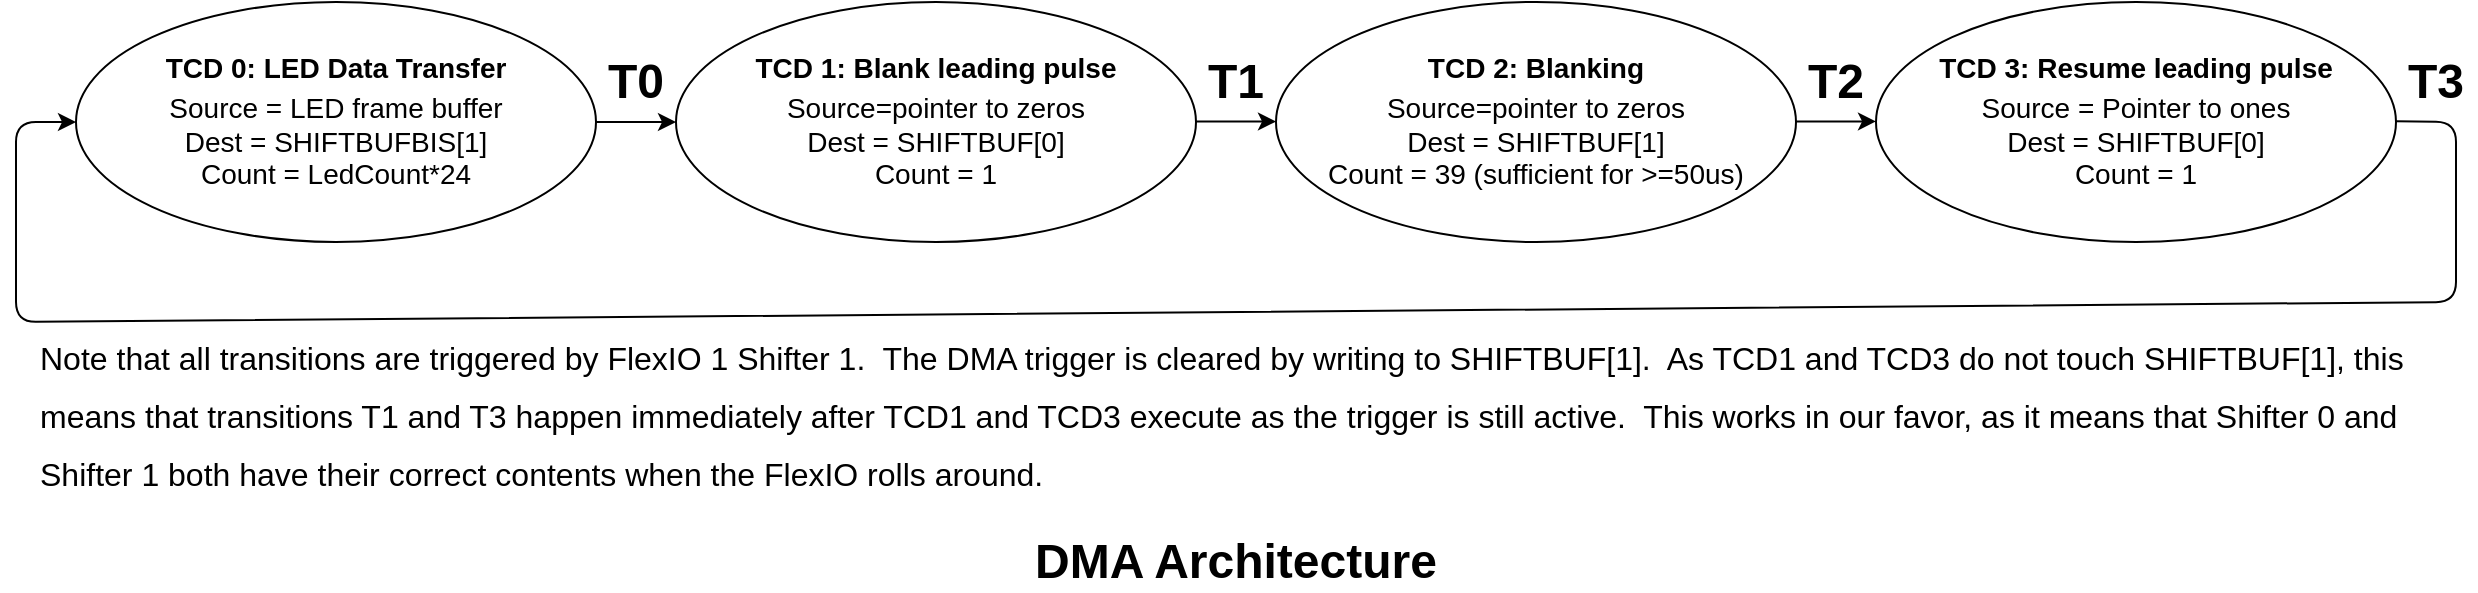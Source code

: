 <mxfile version="12.5.0" type="device"><diagram id="zMdHHGrJSZtKjhyNDhxt" name="Page-1"><mxGraphModel dx="1656" dy="1120" grid="1" gridSize="10" guides="1" tooltips="1" connect="1" arrows="1" fold="1" page="1" pageScale="1" pageWidth="1100" pageHeight="850" math="0" shadow="0"><root><mxCell id="0"/><mxCell id="1" parent="0"/><mxCell id="HZ4cuATQGfqaaVmYHo4V-34" value="DMA Architecture" style="text;html=1;strokeColor=none;fillColor=none;align=center;verticalAlign=middle;whiteSpace=wrap;rounded=0;fontStyle=1;fontSize=24;" vertex="1" parent="1"><mxGeometry x="480" y="490" width="320" height="20" as="geometry"/></mxCell><mxCell id="HZ4cuATQGfqaaVmYHo4V-98" value="&lt;div style=&quot;text-align: left&quot;&gt;&lt;br&gt;&lt;/div&gt;" style="ellipse;whiteSpace=wrap;html=1;fillColor=none;fontSize=24;align=center;" vertex="1" parent="1"><mxGeometry x="60" y="220" width="260" height="120" as="geometry"/></mxCell><mxCell id="HZ4cuATQGfqaaVmYHo4V-99" value="&lt;div style=&quot;font-size: 24px&quot;&gt;&lt;span style=&quot;font-size: 14px&quot;&gt;TCD 0: LED Data Transfer&lt;/span&gt;&lt;/div&gt;&lt;span style=&quot;font-weight: 400&quot;&gt;&lt;div&gt;&lt;span&gt;Source = LED frame buffer&lt;/span&gt;&lt;/div&gt;&lt;/span&gt;&lt;span style=&quot;font-weight: 400&quot;&gt;&lt;div&gt;&lt;span&gt;Dest = SHIFTBUFBIS[1]&lt;/span&gt;&lt;/div&gt;&lt;div&gt;&lt;span&gt;Count = LedCount*24&lt;/span&gt;&lt;/div&gt;&lt;/span&gt;" style="text;html=1;strokeColor=none;fillColor=none;align=center;verticalAlign=middle;whiteSpace=wrap;rounded=0;fontStyle=1;fontSize=14;" vertex="1" parent="1"><mxGeometry x="95" y="230" width="190" height="90" as="geometry"/></mxCell><mxCell id="HZ4cuATQGfqaaVmYHo4V-100" value="&lt;div style=&quot;text-align: left&quot;&gt;&lt;br&gt;&lt;/div&gt;" style="ellipse;whiteSpace=wrap;html=1;fillColor=none;fontSize=24;align=center;" vertex="1" parent="1"><mxGeometry x="360" y="220" width="260" height="120" as="geometry"/></mxCell><mxCell id="HZ4cuATQGfqaaVmYHo4V-101" value="&lt;div style=&quot;font-size: 24px&quot;&gt;&lt;span style=&quot;font-size: 14px&quot;&gt;TCD 1: Blank leading pulse&lt;/span&gt;&lt;/div&gt;&lt;span style=&quot;font-weight: 400&quot;&gt;&lt;div&gt;&lt;span&gt;Source=pointer to zeros&lt;/span&gt;&lt;/div&gt;&lt;/span&gt;&lt;span style=&quot;font-weight: 400&quot;&gt;&lt;div&gt;&lt;span&gt;Dest = SHIFTBUF[0]&lt;/span&gt;&lt;/div&gt;&lt;div&gt;&lt;span&gt;Count = 1&lt;/span&gt;&lt;/div&gt;&lt;/span&gt;" style="text;html=1;strokeColor=none;fillColor=none;align=center;verticalAlign=middle;whiteSpace=wrap;rounded=0;fontStyle=1;fontSize=14;" vertex="1" parent="1"><mxGeometry x="395" y="230" width="190" height="90" as="geometry"/></mxCell><mxCell id="HZ4cuATQGfqaaVmYHo4V-102" value="&lt;div style=&quot;text-align: left&quot;&gt;&lt;br&gt;&lt;/div&gt;" style="ellipse;whiteSpace=wrap;html=1;fillColor=none;fontSize=24;align=center;" vertex="1" parent="1"><mxGeometry x="660" y="220" width="260" height="120" as="geometry"/></mxCell><mxCell id="HZ4cuATQGfqaaVmYHo4V-103" value="&lt;div style=&quot;font-size: 24px&quot;&gt;&lt;span style=&quot;font-size: 14px&quot;&gt;TCD 2: Blanking&lt;/span&gt;&lt;/div&gt;&lt;span style=&quot;font-weight: 400&quot;&gt;&lt;div&gt;&lt;span&gt;Source=pointer to zeros&lt;/span&gt;&lt;/div&gt;&lt;/span&gt;&lt;span style=&quot;font-weight: 400&quot;&gt;&lt;div&gt;&lt;span&gt;Dest = SHIFTBUF[1]&lt;/span&gt;&lt;/div&gt;&lt;div&gt;&lt;span&gt;Count = 39 (sufficient for &amp;gt;=50us)&lt;/span&gt;&lt;/div&gt;&lt;/span&gt;" style="text;html=1;strokeColor=none;fillColor=none;align=center;verticalAlign=middle;whiteSpace=wrap;rounded=0;fontStyle=1;fontSize=14;" vertex="1" parent="1"><mxGeometry x="670" y="230" width="240" height="90" as="geometry"/></mxCell><mxCell id="HZ4cuATQGfqaaVmYHo4V-104" value="&lt;div style=&quot;text-align: left&quot;&gt;&lt;br&gt;&lt;/div&gt;" style="ellipse;whiteSpace=wrap;html=1;fillColor=none;fontSize=24;align=center;" vertex="1" parent="1"><mxGeometry x="960" y="220" width="260" height="120" as="geometry"/></mxCell><mxCell id="HZ4cuATQGfqaaVmYHo4V-105" value="&lt;div style=&quot;font-size: 24px&quot;&gt;&lt;span style=&quot;font-size: 14px&quot;&gt;TCD 3: Resume leading pulse&lt;/span&gt;&lt;/div&gt;&lt;span style=&quot;font-weight: 400&quot;&gt;&lt;div&gt;&lt;span&gt;Source = Pointer to ones&lt;/span&gt;&lt;/div&gt;&lt;/span&gt;&lt;span style=&quot;font-weight: 400&quot;&gt;&lt;div&gt;&lt;span&gt;Dest = SHIFTBUF[0]&lt;/span&gt;&lt;/div&gt;&lt;div&gt;&lt;span&gt;Count = 1&lt;/span&gt;&lt;/div&gt;&lt;/span&gt;" style="text;html=1;strokeColor=none;fillColor=none;align=center;verticalAlign=middle;whiteSpace=wrap;rounded=0;fontStyle=1;fontSize=14;" vertex="1" parent="1"><mxGeometry x="970" y="230" width="240" height="90" as="geometry"/></mxCell><mxCell id="HZ4cuATQGfqaaVmYHo4V-106" value="" style="endArrow=classic;html=1;fontSize=24;entryX=0;entryY=0.5;entryDx=0;entryDy=0;" edge="1" parent="1" target="HZ4cuATQGfqaaVmYHo4V-100"><mxGeometry width="50" height="50" relative="1" as="geometry"><mxPoint x="320" y="280" as="sourcePoint"/><mxPoint x="370" y="230" as="targetPoint"/></mxGeometry></mxCell><mxCell id="HZ4cuATQGfqaaVmYHo4V-107" value="" style="endArrow=classic;html=1;fontSize=24;entryX=0;entryY=0.5;entryDx=0;entryDy=0;" edge="1" parent="1"><mxGeometry width="50" height="50" relative="1" as="geometry"><mxPoint x="620" y="279.76" as="sourcePoint"/><mxPoint x="660" y="279.76" as="targetPoint"/></mxGeometry></mxCell><mxCell id="HZ4cuATQGfqaaVmYHo4V-108" value="" style="endArrow=classic;html=1;fontSize=24;entryX=0;entryY=0.5;entryDx=0;entryDy=0;" edge="1" parent="1"><mxGeometry width="50" height="50" relative="1" as="geometry"><mxPoint x="920" y="279.71" as="sourcePoint"/><mxPoint x="960" y="279.71" as="targetPoint"/></mxGeometry></mxCell><mxCell id="HZ4cuATQGfqaaVmYHo4V-111" value="" style="endArrow=classic;html=1;fontSize=24;entryX=0;entryY=0.5;entryDx=0;entryDy=0;" edge="1" parent="1" target="HZ4cuATQGfqaaVmYHo4V-98"><mxGeometry width="50" height="50" relative="1" as="geometry"><mxPoint x="1220" y="279.66" as="sourcePoint"/><mxPoint x="60" y="280.0" as="targetPoint"/><Array as="points"><mxPoint x="1250" y="280"/><mxPoint x="1250" y="370"/><mxPoint x="30" y="380"/><mxPoint x="30" y="280"/></Array></mxGeometry></mxCell><mxCell id="HZ4cuATQGfqaaVmYHo4V-112" value="T0" style="text;html=1;strokeColor=none;fillColor=none;align=center;verticalAlign=middle;whiteSpace=wrap;rounded=0;fontStyle=1;fontSize=24;" vertex="1" parent="1"><mxGeometry x="320" y="250" width="40" height="20" as="geometry"/></mxCell><mxCell id="HZ4cuATQGfqaaVmYHo4V-113" value="T1" style="text;html=1;strokeColor=none;fillColor=none;align=center;verticalAlign=middle;whiteSpace=wrap;rounded=0;fontStyle=1;fontSize=24;" vertex="1" parent="1"><mxGeometry x="620" y="250" width="40" height="20" as="geometry"/></mxCell><mxCell id="HZ4cuATQGfqaaVmYHo4V-114" value="T2" style="text;html=1;strokeColor=none;fillColor=none;align=center;verticalAlign=middle;whiteSpace=wrap;rounded=0;fontStyle=1;fontSize=24;" vertex="1" parent="1"><mxGeometry x="920" y="250" width="40" height="20" as="geometry"/></mxCell><mxCell id="HZ4cuATQGfqaaVmYHo4V-115" value="T3" style="text;html=1;strokeColor=none;fillColor=none;align=center;verticalAlign=middle;whiteSpace=wrap;rounded=0;fontStyle=1;fontSize=24;" vertex="1" parent="1"><mxGeometry x="1220" y="250" width="40" height="20" as="geometry"/></mxCell><mxCell id="HZ4cuATQGfqaaVmYHo4V-116" value="&lt;span style=&quot;font-weight: normal&quot;&gt;&lt;font style=&quot;font-size: 16px&quot;&gt;Note that all transitions are triggered by FlexIO 1 Shifter 1.&amp;nbsp; The DMA trigger is cleared by writing to SHIFTBUF[1].&amp;nbsp; As TCD1 and TCD3 do not touch SHIFTBUF[1], this means that transitions T1 and T3 happen immediately after TCD1 and TCD3 execute as the trigger is still active.&amp;nbsp; This works in our favor, as it means that Shifter 0 and Shifter 1 both have their correct contents when the FlexIO rolls around.&amp;nbsp;&lt;/font&gt;&lt;/span&gt;" style="text;html=1;strokeColor=none;fillColor=none;align=left;verticalAlign=middle;whiteSpace=wrap;rounded=0;fontStyle=1;fontSize=24;" vertex="1" parent="1"><mxGeometry x="40" y="380" width="1200" height="90" as="geometry"/></mxCell></root></mxGraphModel></diagram></mxfile>